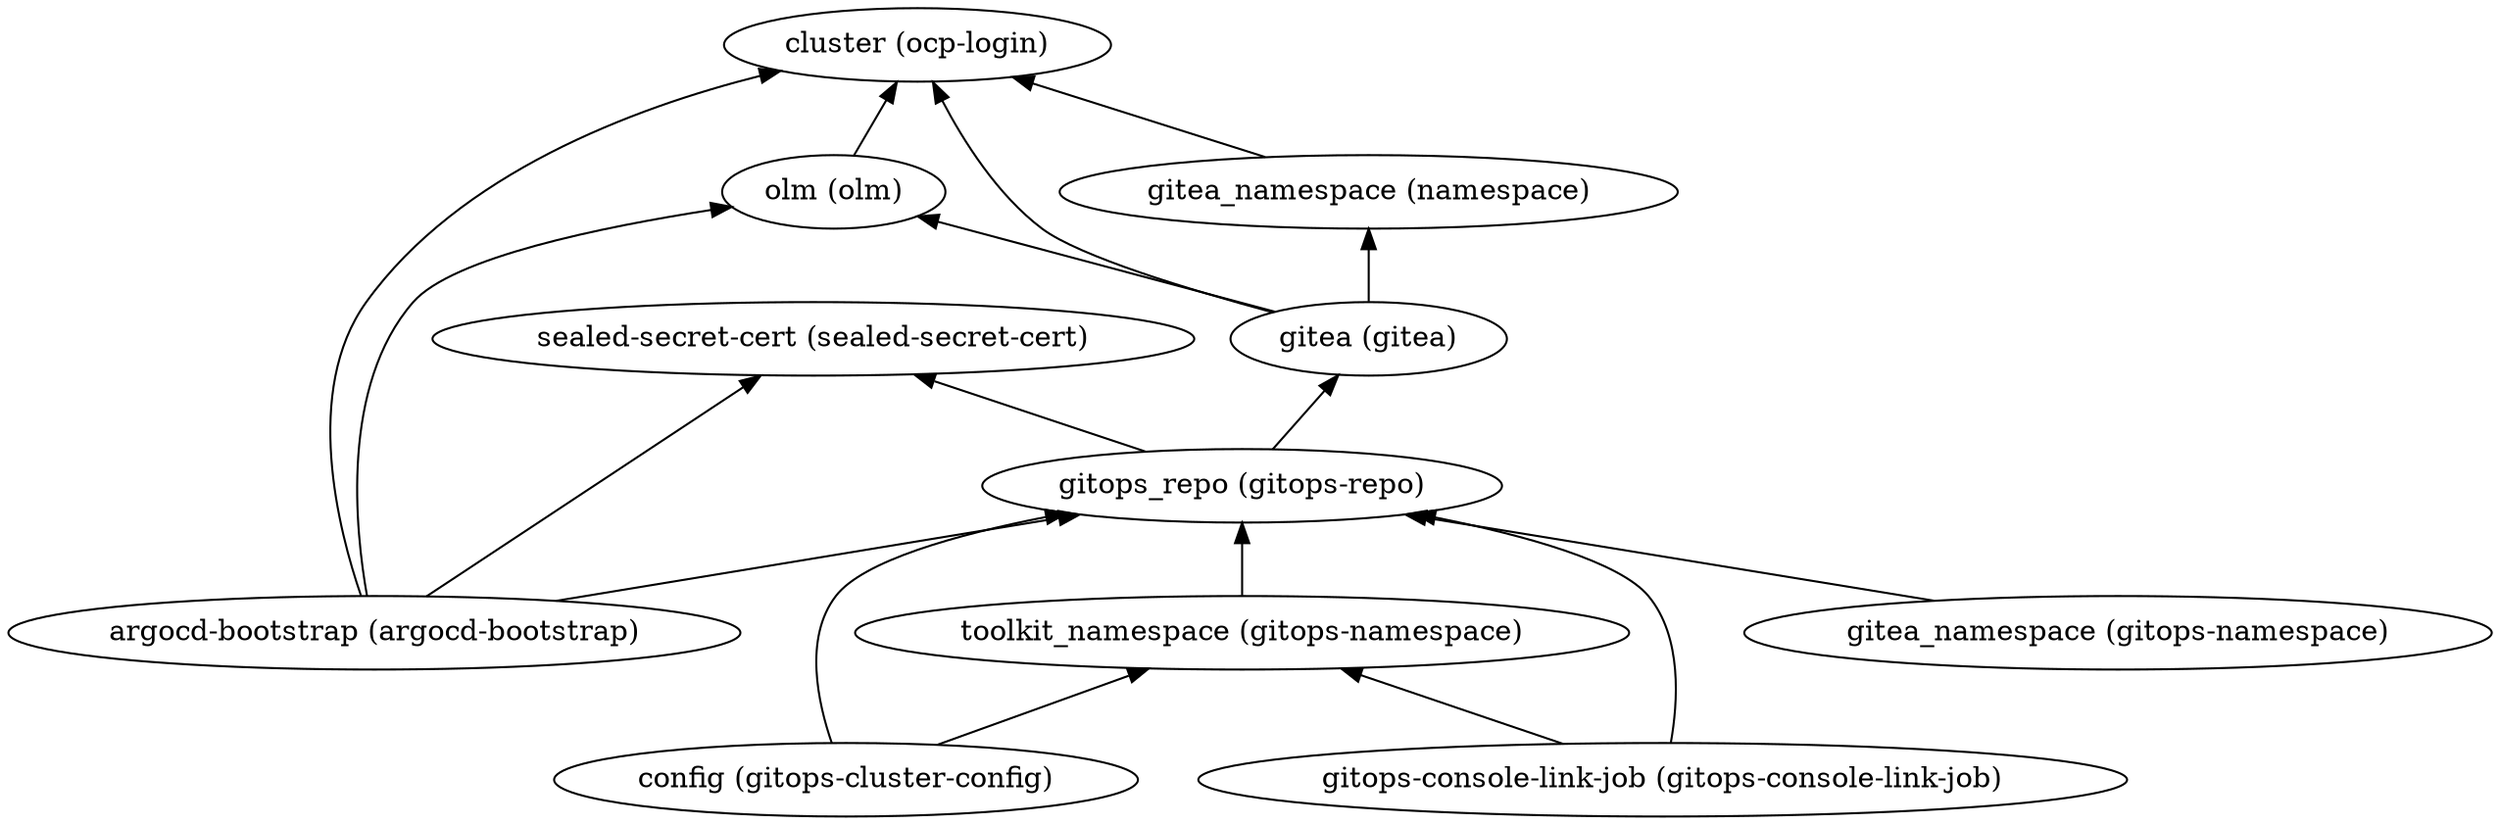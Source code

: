 digraph {
    rankdir="BT"
    "gitea (gitea)" -> "cluster (ocp-login)"
"gitea (gitea)" -> "olm (olm)"
"gitea (gitea)" -> "gitea_namespace (namespace)"
"gitea (gitea)"
"cluster (ocp-login)"
"olm (olm)" -> "cluster (ocp-login)"
"olm (olm)"
"gitea_namespace (namespace)" -> "cluster (ocp-login)"
"gitea_namespace (namespace)"
"config (gitops-cluster-config)" -> "gitops_repo (gitops-repo)"
"config (gitops-cluster-config)" -> "toolkit_namespace (gitops-namespace)"
"config (gitops-cluster-config)"
"gitops_repo (gitops-repo)" -> "sealed-secret-cert (sealed-secret-cert)"
"gitops_repo (gitops-repo)" -> "gitea (gitea)"
"gitops_repo (gitops-repo)"
"sealed-secret-cert (sealed-secret-cert)"
"toolkit_namespace (gitops-namespace)" -> "gitops_repo (gitops-repo)"
"toolkit_namespace (gitops-namespace)"
"gitops-console-link-job (gitops-console-link-job)" -> "gitops_repo (gitops-repo)"
"gitops-console-link-job (gitops-console-link-job)" -> "toolkit_namespace (gitops-namespace)"
"gitops-console-link-job (gitops-console-link-job)"
"gitea_namespace (gitops-namespace)" -> "gitops_repo (gitops-repo)"
"gitea_namespace (gitops-namespace)"
"argocd-bootstrap (argocd-bootstrap)" -> "cluster (ocp-login)"
"argocd-bootstrap (argocd-bootstrap)" -> "olm (olm)"
"argocd-bootstrap (argocd-bootstrap)" -> "gitops_repo (gitops-repo)"
"argocd-bootstrap (argocd-bootstrap)" -> "sealed-secret-cert (sealed-secret-cert)"
"argocd-bootstrap (argocd-bootstrap)"
  }